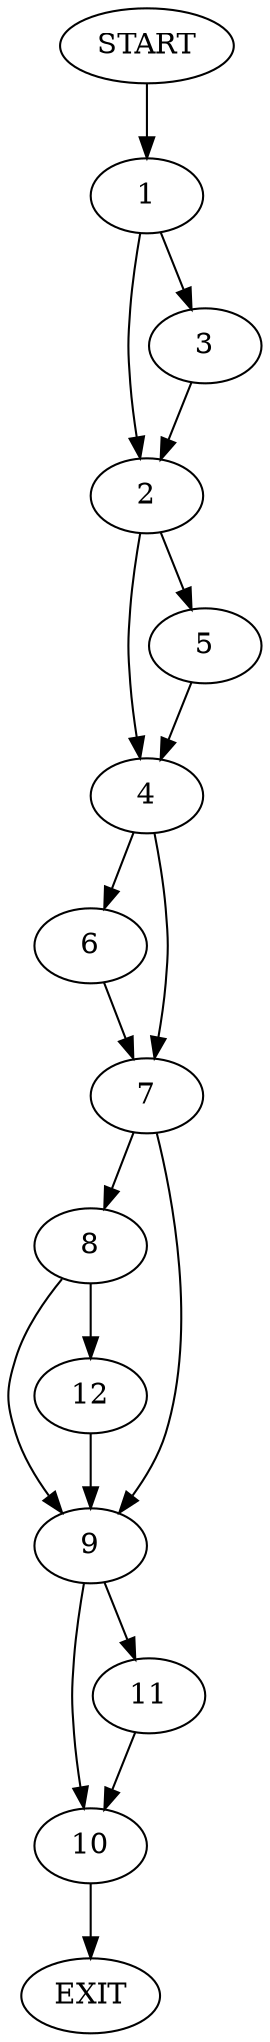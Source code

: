 digraph {
0 [label="START"]
13 [label="EXIT"]
0 -> 1
1 -> 2
1 -> 3
3 -> 2
2 -> 4
2 -> 5
5 -> 4
4 -> 6
4 -> 7
7 -> 8
7 -> 9
6 -> 7
9 -> 10
9 -> 11
8 -> 12
8 -> 9
12 -> 9
10 -> 13
11 -> 10
}
